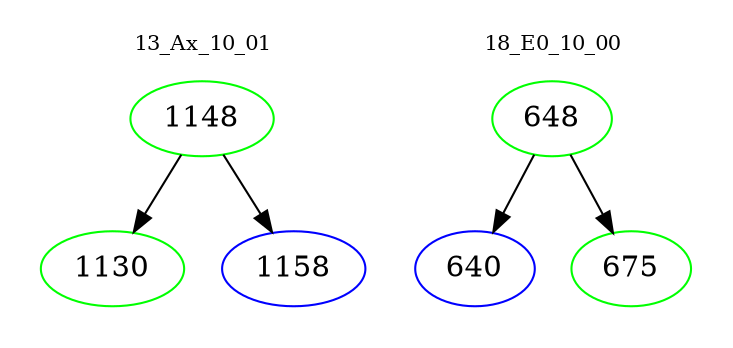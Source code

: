 digraph{
subgraph cluster_0 {
color = white
label = "13_Ax_10_01";
fontsize=10;
T0_1148 [label="1148", color="green"]
T0_1148 -> T0_1130 [color="black"]
T0_1130 [label="1130", color="green"]
T0_1148 -> T0_1158 [color="black"]
T0_1158 [label="1158", color="blue"]
}
subgraph cluster_1 {
color = white
label = "18_E0_10_00";
fontsize=10;
T1_648 [label="648", color="green"]
T1_648 -> T1_640 [color="black"]
T1_640 [label="640", color="blue"]
T1_648 -> T1_675 [color="black"]
T1_675 [label="675", color="green"]
}
}

